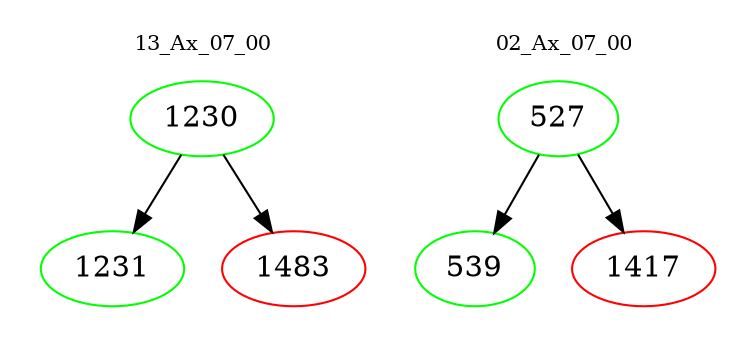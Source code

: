digraph{
subgraph cluster_0 {
color = white
label = "13_Ax_07_00";
fontsize=10;
T0_1230 [label="1230", color="green"]
T0_1230 -> T0_1231 [color="black"]
T0_1231 [label="1231", color="green"]
T0_1230 -> T0_1483 [color="black"]
T0_1483 [label="1483", color="red"]
}
subgraph cluster_1 {
color = white
label = "02_Ax_07_00";
fontsize=10;
T1_527 [label="527", color="green"]
T1_527 -> T1_539 [color="black"]
T1_539 [label="539", color="green"]
T1_527 -> T1_1417 [color="black"]
T1_1417 [label="1417", color="red"]
}
}
